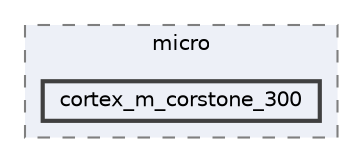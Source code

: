 digraph "Arduino/GetStartedWithMachineLearningOnArduino/tflite-micro-main/tensorflow/lite/micro/cortex_m_corstone_300"
{
 // LATEX_PDF_SIZE
  bgcolor="transparent";
  edge [fontname=Helvetica,fontsize=10,labelfontname=Helvetica,labelfontsize=10];
  node [fontname=Helvetica,fontsize=10,shape=box,height=0.2,width=0.4];
  compound=true
  subgraph clusterdir_b8cffeb19aff853b8801b5d330607df8 {
    graph [ bgcolor="#edf0f7", pencolor="grey50", label="micro", fontname=Helvetica,fontsize=10 style="filled,dashed", URL="dir_b8cffeb19aff853b8801b5d330607df8.html",tooltip=""]
  dir_065af1de52b03c4a4229e01bad6bb2e4 [label="cortex_m_corstone_300", fillcolor="#edf0f7", color="grey25", style="filled,bold", URL="dir_065af1de52b03c4a4229e01bad6bb2e4.html",tooltip=""];
  }
}
